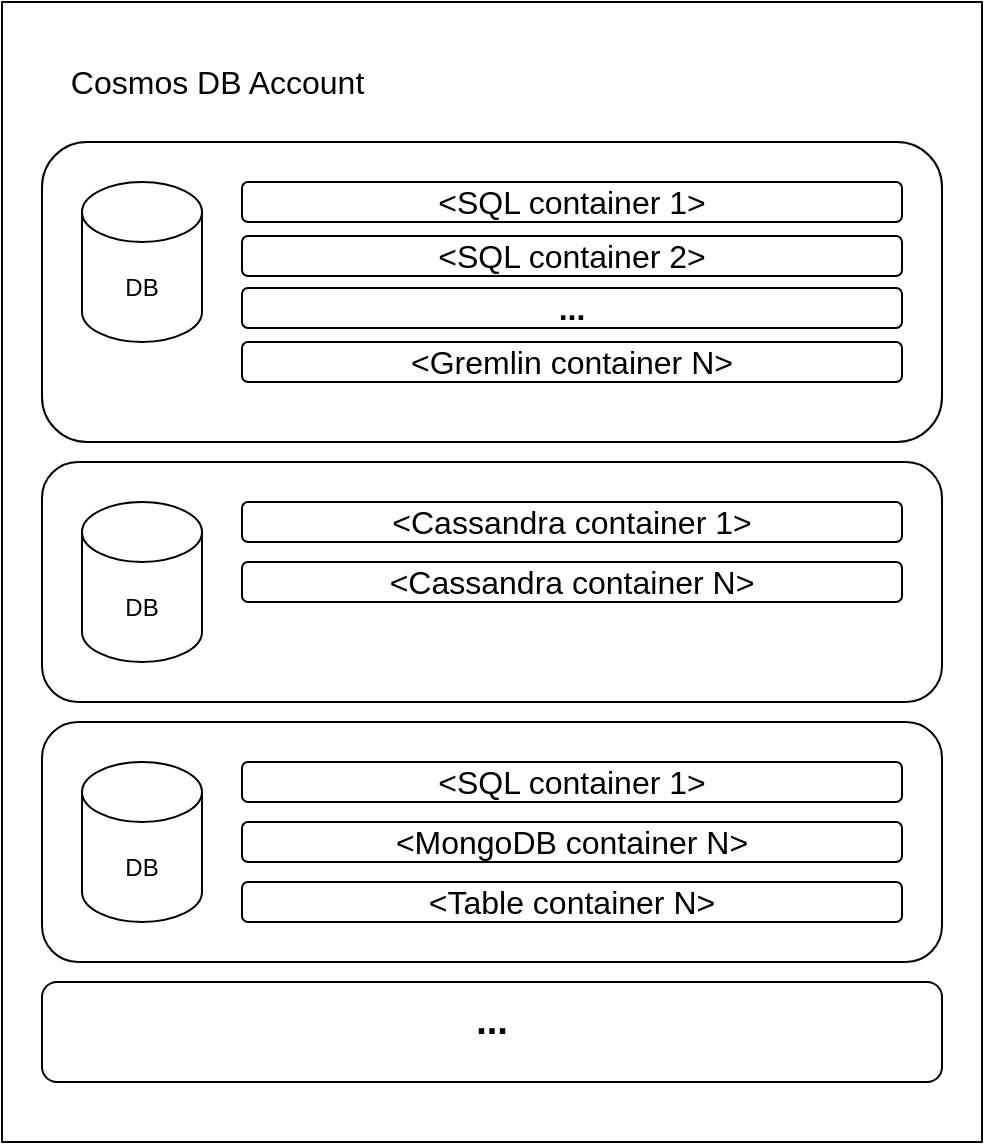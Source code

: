 <mxfile version="14.4.9" type="github">
  <diagram id="W0bkhCQVfAG-sMZAJGLT" name="Page-1">
    <mxGraphModel dx="1422" dy="804" grid="1" gridSize="10" guides="1" tooltips="1" connect="1" arrows="1" fold="1" page="1" pageScale="1" pageWidth="850" pageHeight="1100" math="0" shadow="0">
      <root>
        <mxCell id="0" />
        <mxCell id="1" parent="0" />
        <mxCell id="IG4bDnOUPeUjXYZD1gY5-25" value="" style="rounded=0;whiteSpace=wrap;html=1;fontSize=16;" vertex="1" parent="1">
          <mxGeometry x="180" y="30" width="490" height="570" as="geometry" />
        </mxCell>
        <mxCell id="IG4bDnOUPeUjXYZD1gY5-32" value="" style="rounded=1;whiteSpace=wrap;html=1;fontSize=16;" vertex="1" parent="1">
          <mxGeometry x="200" y="520" width="450" height="50" as="geometry" />
        </mxCell>
        <mxCell id="IG4bDnOUPeUjXYZD1gY5-18" value="" style="rounded=1;whiteSpace=wrap;html=1;fontSize=16;labelBackgroundColor=none;labelBorderColor=none;" vertex="1" parent="1">
          <mxGeometry x="200" y="100" width="450" height="150" as="geometry" />
        </mxCell>
        <mxCell id="IG4bDnOUPeUjXYZD1gY5-5" value="Cosmos DB Account&amp;nbsp;" style="text;html=1;strokeColor=none;fillColor=none;align=center;verticalAlign=middle;whiteSpace=wrap;rounded=0;fontSize=16;" vertex="1" parent="1">
          <mxGeometry x="190" y="60" width="200" height="20" as="geometry" />
        </mxCell>
        <mxCell id="IG4bDnOUPeUjXYZD1gY5-2" value="DB" style="shape=cylinder3;whiteSpace=wrap;html=1;boundedLbl=1;backgroundOutline=1;size=15;" vertex="1" parent="1">
          <mxGeometry x="220" y="120" width="60" height="80" as="geometry" />
        </mxCell>
        <mxCell id="IG4bDnOUPeUjXYZD1gY5-14" value="&amp;lt;SQL container 1&amp;gt;" style="rounded=1;whiteSpace=wrap;html=1;fontSize=16;" vertex="1" parent="1">
          <mxGeometry x="300" y="120" width="330" height="20" as="geometry" />
        </mxCell>
        <mxCell id="IG4bDnOUPeUjXYZD1gY5-15" value="&amp;lt;Gremlin container N&amp;gt;" style="rounded=1;whiteSpace=wrap;html=1;fontSize=16;" vertex="1" parent="1">
          <mxGeometry x="300" y="200" width="330" height="20" as="geometry" />
        </mxCell>
        <mxCell id="IG4bDnOUPeUjXYZD1gY5-19" value="" style="rounded=1;whiteSpace=wrap;html=1;fontSize=16;" vertex="1" parent="1">
          <mxGeometry x="200" y="260" width="450" height="120" as="geometry" />
        </mxCell>
        <mxCell id="IG4bDnOUPeUjXYZD1gY5-20" value="DB" style="shape=cylinder3;whiteSpace=wrap;html=1;boundedLbl=1;backgroundOutline=1;size=15;" vertex="1" parent="1">
          <mxGeometry x="220" y="280" width="60" height="80" as="geometry" />
        </mxCell>
        <mxCell id="IG4bDnOUPeUjXYZD1gY5-21" value="&amp;lt;Cassandra container 1&amp;gt;" style="rounded=1;whiteSpace=wrap;html=1;fontSize=16;" vertex="1" parent="1">
          <mxGeometry x="300" y="280" width="330" height="20" as="geometry" />
        </mxCell>
        <mxCell id="IG4bDnOUPeUjXYZD1gY5-22" value="&amp;lt;Cassandra container N&amp;gt;" style="rounded=1;whiteSpace=wrap;html=1;fontSize=16;" vertex="1" parent="1">
          <mxGeometry x="300" y="310" width="330" height="20" as="geometry" />
        </mxCell>
        <mxCell id="IG4bDnOUPeUjXYZD1gY5-24" value="&amp;lt;SQL container 2&amp;gt;" style="rounded=1;whiteSpace=wrap;html=1;fontSize=16;" vertex="1" parent="1">
          <mxGeometry x="300" y="147" width="330" height="20" as="geometry" />
        </mxCell>
        <mxCell id="IG4bDnOUPeUjXYZD1gY5-26" value="" style="rounded=1;whiteSpace=wrap;html=1;fontSize=16;" vertex="1" parent="1">
          <mxGeometry x="200" y="390" width="450" height="120" as="geometry" />
        </mxCell>
        <mxCell id="IG4bDnOUPeUjXYZD1gY5-27" value="DB" style="shape=cylinder3;whiteSpace=wrap;html=1;boundedLbl=1;backgroundOutline=1;size=15;" vertex="1" parent="1">
          <mxGeometry x="220" y="410" width="60" height="80" as="geometry" />
        </mxCell>
        <mxCell id="IG4bDnOUPeUjXYZD1gY5-28" value="&amp;lt;SQL container 1&amp;gt;" style="rounded=1;whiteSpace=wrap;html=1;fontSize=16;" vertex="1" parent="1">
          <mxGeometry x="300" y="410" width="330" height="20" as="geometry" />
        </mxCell>
        <mxCell id="IG4bDnOUPeUjXYZD1gY5-29" value="&amp;lt;MongoDB container N&amp;gt;" style="rounded=1;whiteSpace=wrap;html=1;fontSize=16;" vertex="1" parent="1">
          <mxGeometry x="300" y="440" width="330" height="20" as="geometry" />
        </mxCell>
        <mxCell id="IG4bDnOUPeUjXYZD1gY5-30" value="&amp;lt;Table container N&amp;gt;" style="rounded=1;whiteSpace=wrap;html=1;fontSize=16;" vertex="1" parent="1">
          <mxGeometry x="300" y="470" width="330" height="20" as="geometry" />
        </mxCell>
        <mxCell id="IG4bDnOUPeUjXYZD1gY5-31" value="&lt;b&gt;&lt;font style=&quot;font-size: 19px&quot;&gt;...&lt;/font&gt;&lt;/b&gt;" style="text;html=1;strokeColor=none;fillColor=none;align=center;verticalAlign=middle;whiteSpace=wrap;rounded=0;fontSize=16;" vertex="1" parent="1">
          <mxGeometry x="405" y="530" width="40" height="20" as="geometry" />
        </mxCell>
        <mxCell id="IG4bDnOUPeUjXYZD1gY5-33" value="&lt;b&gt;...&lt;/b&gt;" style="rounded=1;whiteSpace=wrap;html=1;fontSize=16;" vertex="1" parent="1">
          <mxGeometry x="300" y="173" width="330" height="20" as="geometry" />
        </mxCell>
      </root>
    </mxGraphModel>
  </diagram>
</mxfile>
